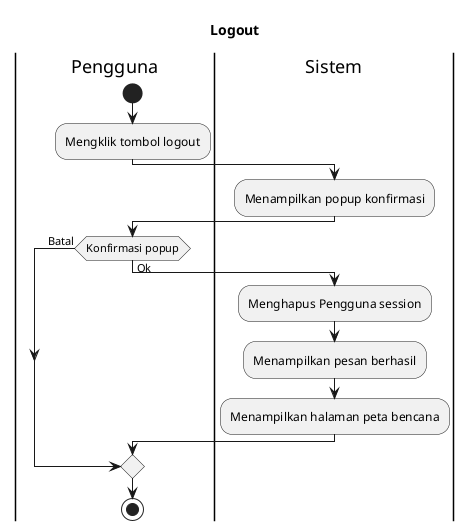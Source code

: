 @startuml Logout
!pragma useVerticalIf on

title Logout

|Pengguna|
start
:Mengklik tombol logout;

|Sistem|
:Menampilkan popup konfirmasi;

|Pengguna|
if (Konfirmasi popup) then (Ok)
  |Sistem|
  :Menghapus Pengguna session;
  :Menampilkan pesan berhasil;
  :Menampilkan halaman peta bencana;
else (Batal)
endif 

|Pengguna|
stop
@enduml